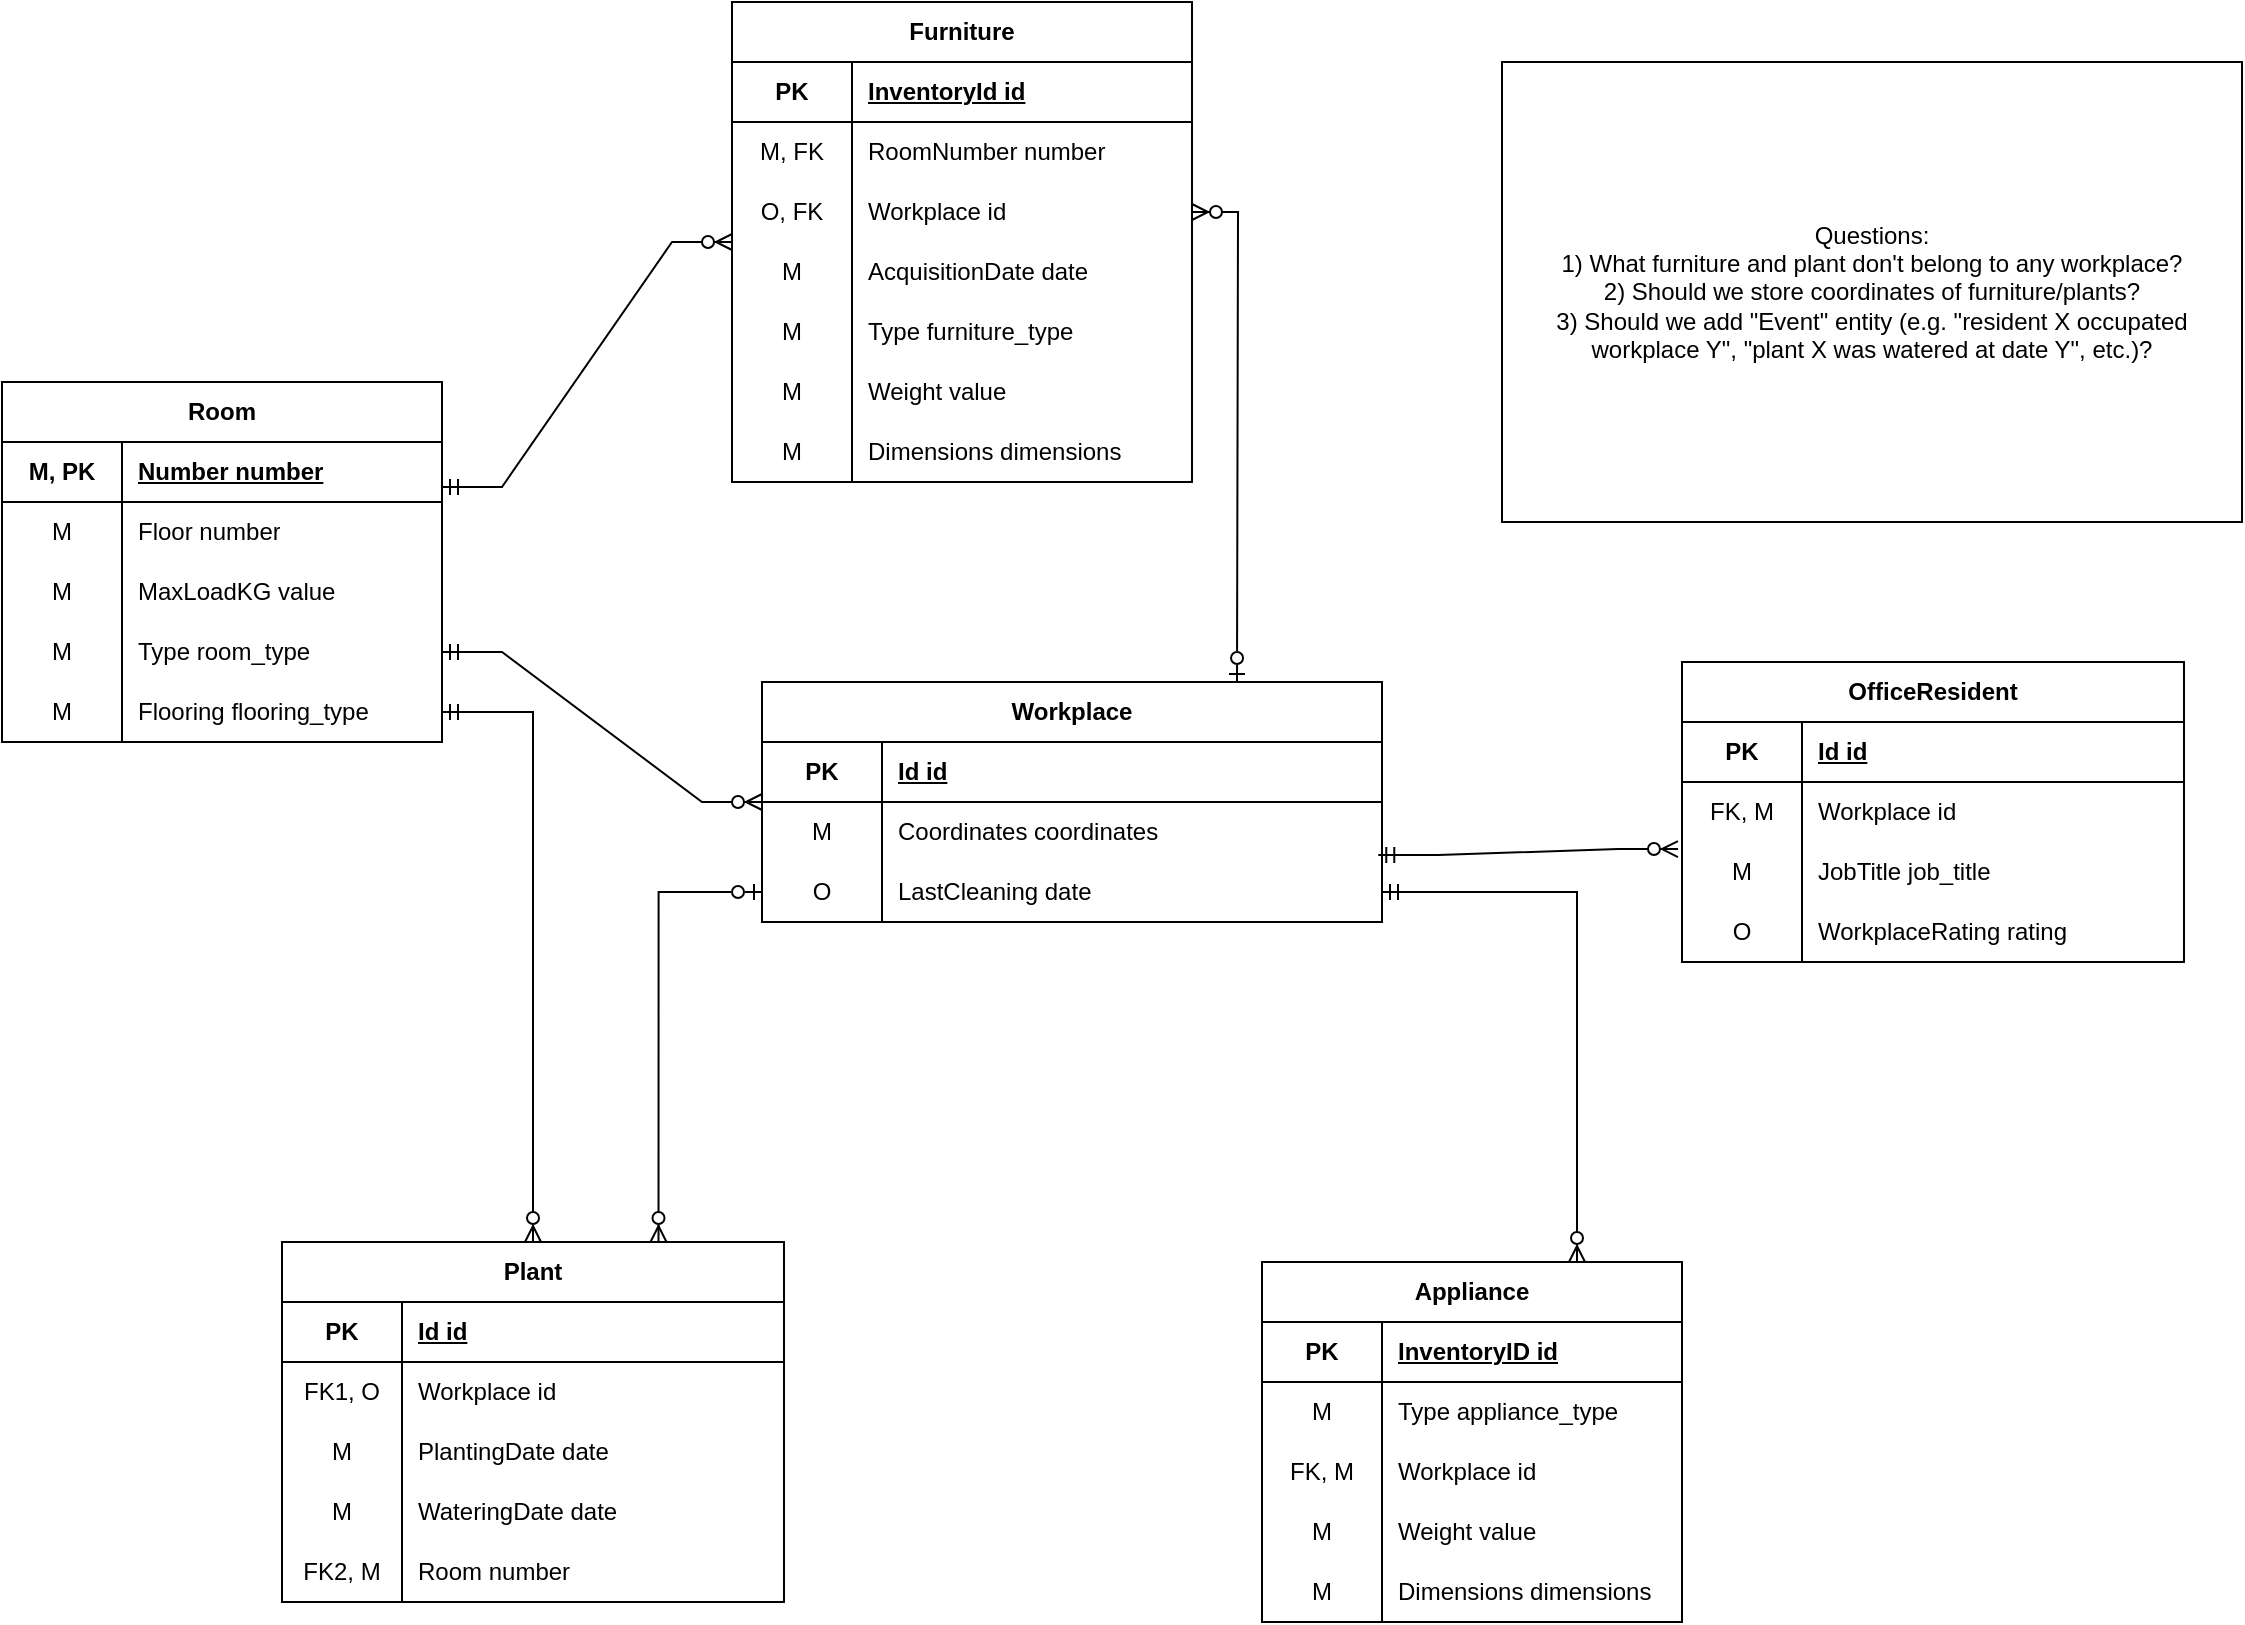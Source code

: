 <mxfile version="23.1.5" type="device">
  <diagram id="R2lEEEUBdFMjLlhIrx00" name="Page-1">
    <mxGraphModel dx="2612" dy="2994" grid="1" gridSize="10" guides="1" tooltips="1" connect="1" arrows="1" fold="1" page="1" pageScale="1" pageWidth="850" pageHeight="1100" math="0" shadow="0" extFonts="Permanent Marker^https://fonts.googleapis.com/css?family=Permanent+Marker">
      <root>
        <mxCell id="0" />
        <mxCell id="1" parent="0" />
        <mxCell id="yXMblBzLXjJCSkvL-Gaz-24" value="Workplace" style="shape=table;startSize=30;container=1;collapsible=1;childLayout=tableLayout;fixedRows=1;rowLines=0;fontStyle=1;align=center;resizeLast=1;html=1;whiteSpace=wrap;" vertex="1" parent="1">
          <mxGeometry x="590" y="-670" width="310" height="120" as="geometry" />
        </mxCell>
        <mxCell id="yXMblBzLXjJCSkvL-Gaz-28" value="" style="shape=tableRow;horizontal=0;startSize=0;swimlaneHead=0;swimlaneBody=0;fillColor=none;collapsible=0;dropTarget=0;points=[[0,0.5],[1,0.5]];portConstraint=eastwest;top=0;left=0;right=0;bottom=1;html=1;" vertex="1" parent="yXMblBzLXjJCSkvL-Gaz-24">
          <mxGeometry y="30" width="310" height="30" as="geometry" />
        </mxCell>
        <mxCell id="yXMblBzLXjJCSkvL-Gaz-29" value="PK" style="shape=partialRectangle;connectable=0;fillColor=none;top=0;left=0;bottom=0;right=0;fontStyle=1;overflow=hidden;html=1;whiteSpace=wrap;" vertex="1" parent="yXMblBzLXjJCSkvL-Gaz-28">
          <mxGeometry width="60" height="30" as="geometry">
            <mxRectangle width="60" height="30" as="alternateBounds" />
          </mxGeometry>
        </mxCell>
        <mxCell id="yXMblBzLXjJCSkvL-Gaz-30" value="Id id" style="shape=partialRectangle;connectable=0;fillColor=none;top=0;left=0;bottom=0;right=0;align=left;spacingLeft=6;fontStyle=5;overflow=hidden;html=1;whiteSpace=wrap;" vertex="1" parent="yXMblBzLXjJCSkvL-Gaz-28">
          <mxGeometry x="60" width="250" height="30" as="geometry">
            <mxRectangle width="250" height="30" as="alternateBounds" />
          </mxGeometry>
        </mxCell>
        <mxCell id="yXMblBzLXjJCSkvL-Gaz-31" value="" style="shape=tableRow;horizontal=0;startSize=0;swimlaneHead=0;swimlaneBody=0;fillColor=none;collapsible=0;dropTarget=0;points=[[0,0.5],[1,0.5]];portConstraint=eastwest;top=0;left=0;right=0;bottom=0;html=1;" vertex="1" parent="yXMblBzLXjJCSkvL-Gaz-24">
          <mxGeometry y="60" width="310" height="30" as="geometry" />
        </mxCell>
        <mxCell id="yXMblBzLXjJCSkvL-Gaz-32" value="M" style="shape=partialRectangle;connectable=0;fillColor=none;top=0;left=0;bottom=0;right=0;editable=1;overflow=hidden;html=1;whiteSpace=wrap;" vertex="1" parent="yXMblBzLXjJCSkvL-Gaz-31">
          <mxGeometry width="60" height="30" as="geometry">
            <mxRectangle width="60" height="30" as="alternateBounds" />
          </mxGeometry>
        </mxCell>
        <mxCell id="yXMblBzLXjJCSkvL-Gaz-33" value="Coordinates coordinates" style="shape=partialRectangle;connectable=0;fillColor=none;top=0;left=0;bottom=0;right=0;align=left;spacingLeft=6;overflow=hidden;html=1;whiteSpace=wrap;" vertex="1" parent="yXMblBzLXjJCSkvL-Gaz-31">
          <mxGeometry x="60" width="250" height="30" as="geometry">
            <mxRectangle width="250" height="30" as="alternateBounds" />
          </mxGeometry>
        </mxCell>
        <mxCell id="yXMblBzLXjJCSkvL-Gaz-126" value="" style="shape=tableRow;horizontal=0;startSize=0;swimlaneHead=0;swimlaneBody=0;fillColor=none;collapsible=0;dropTarget=0;points=[[0,0.5],[1,0.5]];portConstraint=eastwest;top=0;left=0;right=0;bottom=0;" vertex="1" parent="yXMblBzLXjJCSkvL-Gaz-24">
          <mxGeometry y="90" width="310" height="30" as="geometry" />
        </mxCell>
        <mxCell id="yXMblBzLXjJCSkvL-Gaz-127" value="O" style="shape=partialRectangle;connectable=0;fillColor=none;top=0;left=0;bottom=0;right=0;fontStyle=0;overflow=hidden;whiteSpace=wrap;html=1;" vertex="1" parent="yXMblBzLXjJCSkvL-Gaz-126">
          <mxGeometry width="60" height="30" as="geometry">
            <mxRectangle width="60" height="30" as="alternateBounds" />
          </mxGeometry>
        </mxCell>
        <mxCell id="yXMblBzLXjJCSkvL-Gaz-128" value="LastCleaning date" style="shape=partialRectangle;connectable=0;fillColor=none;top=0;left=0;bottom=0;right=0;align=left;spacingLeft=6;fontStyle=0;overflow=hidden;whiteSpace=wrap;html=1;" vertex="1" parent="yXMblBzLXjJCSkvL-Gaz-126">
          <mxGeometry x="60" width="250" height="30" as="geometry">
            <mxRectangle width="250" height="30" as="alternateBounds" />
          </mxGeometry>
        </mxCell>
        <mxCell id="yXMblBzLXjJCSkvL-Gaz-37" value="Room" style="shape=table;startSize=30;container=1;collapsible=1;childLayout=tableLayout;fixedRows=1;rowLines=0;fontStyle=1;align=center;resizeLast=1;html=1;whiteSpace=wrap;" vertex="1" parent="1">
          <mxGeometry x="210" y="-820" width="220" height="180" as="geometry" />
        </mxCell>
        <mxCell id="yXMblBzLXjJCSkvL-Gaz-41" value="" style="shape=tableRow;horizontal=0;startSize=0;swimlaneHead=0;swimlaneBody=0;fillColor=none;collapsible=0;dropTarget=0;points=[[0,0.5],[1,0.5]];portConstraint=eastwest;top=0;left=0;right=0;bottom=1;html=1;" vertex="1" parent="yXMblBzLXjJCSkvL-Gaz-37">
          <mxGeometry y="30" width="220" height="30" as="geometry" />
        </mxCell>
        <mxCell id="yXMblBzLXjJCSkvL-Gaz-42" value="M, PK" style="shape=partialRectangle;connectable=0;fillColor=none;top=0;left=0;bottom=0;right=0;fontStyle=1;overflow=hidden;html=1;whiteSpace=wrap;" vertex="1" parent="yXMblBzLXjJCSkvL-Gaz-41">
          <mxGeometry width="60" height="30" as="geometry">
            <mxRectangle width="60" height="30" as="alternateBounds" />
          </mxGeometry>
        </mxCell>
        <mxCell id="yXMblBzLXjJCSkvL-Gaz-43" value="Number number" style="shape=partialRectangle;connectable=0;fillColor=none;top=0;left=0;bottom=0;right=0;align=left;spacingLeft=6;fontStyle=5;overflow=hidden;html=1;whiteSpace=wrap;" vertex="1" parent="yXMblBzLXjJCSkvL-Gaz-41">
          <mxGeometry x="60" width="160" height="30" as="geometry">
            <mxRectangle width="160" height="30" as="alternateBounds" />
          </mxGeometry>
        </mxCell>
        <mxCell id="yXMblBzLXjJCSkvL-Gaz-73" value="" style="shape=tableRow;horizontal=0;startSize=0;swimlaneHead=0;swimlaneBody=0;fillColor=none;collapsible=0;dropTarget=0;points=[[0,0.5],[1,0.5]];portConstraint=eastwest;top=0;left=0;right=0;bottom=0;" vertex="1" parent="yXMblBzLXjJCSkvL-Gaz-37">
          <mxGeometry y="60" width="220" height="30" as="geometry" />
        </mxCell>
        <mxCell id="yXMblBzLXjJCSkvL-Gaz-74" value="M" style="shape=partialRectangle;connectable=0;fillColor=none;top=0;left=0;bottom=0;right=0;fontStyle=0;overflow=hidden;whiteSpace=wrap;html=1;" vertex="1" parent="yXMblBzLXjJCSkvL-Gaz-73">
          <mxGeometry width="60" height="30" as="geometry">
            <mxRectangle width="60" height="30" as="alternateBounds" />
          </mxGeometry>
        </mxCell>
        <mxCell id="yXMblBzLXjJCSkvL-Gaz-75" value="Floor number" style="shape=partialRectangle;connectable=0;fillColor=none;top=0;left=0;bottom=0;right=0;align=left;spacingLeft=6;fontStyle=0;overflow=hidden;whiteSpace=wrap;html=1;" vertex="1" parent="yXMblBzLXjJCSkvL-Gaz-73">
          <mxGeometry x="60" width="160" height="30" as="geometry">
            <mxRectangle width="160" height="30" as="alternateBounds" />
          </mxGeometry>
        </mxCell>
        <mxCell id="yXMblBzLXjJCSkvL-Gaz-44" value="" style="shape=tableRow;horizontal=0;startSize=0;swimlaneHead=0;swimlaneBody=0;fillColor=none;collapsible=0;dropTarget=0;points=[[0,0.5],[1,0.5]];portConstraint=eastwest;top=0;left=0;right=0;bottom=0;html=1;" vertex="1" parent="yXMblBzLXjJCSkvL-Gaz-37">
          <mxGeometry y="90" width="220" height="30" as="geometry" />
        </mxCell>
        <mxCell id="yXMblBzLXjJCSkvL-Gaz-45" value="M" style="shape=partialRectangle;connectable=0;fillColor=none;top=0;left=0;bottom=0;right=0;editable=1;overflow=hidden;html=1;whiteSpace=wrap;" vertex="1" parent="yXMblBzLXjJCSkvL-Gaz-44">
          <mxGeometry width="60" height="30" as="geometry">
            <mxRectangle width="60" height="30" as="alternateBounds" />
          </mxGeometry>
        </mxCell>
        <mxCell id="yXMblBzLXjJCSkvL-Gaz-46" value="MaxLoadKG value" style="shape=partialRectangle;connectable=0;fillColor=none;top=0;left=0;bottom=0;right=0;align=left;spacingLeft=6;overflow=hidden;html=1;whiteSpace=wrap;" vertex="1" parent="yXMblBzLXjJCSkvL-Gaz-44">
          <mxGeometry x="60" width="160" height="30" as="geometry">
            <mxRectangle width="160" height="30" as="alternateBounds" />
          </mxGeometry>
        </mxCell>
        <mxCell id="yXMblBzLXjJCSkvL-Gaz-54" value="" style="shape=tableRow;horizontal=0;startSize=0;swimlaneHead=0;swimlaneBody=0;fillColor=none;collapsible=0;dropTarget=0;points=[[0,0.5],[1,0.5]];portConstraint=eastwest;top=0;left=0;right=0;bottom=0;" vertex="1" parent="yXMblBzLXjJCSkvL-Gaz-37">
          <mxGeometry y="120" width="220" height="30" as="geometry" />
        </mxCell>
        <mxCell id="yXMblBzLXjJCSkvL-Gaz-55" value="M" style="shape=partialRectangle;connectable=0;fillColor=none;top=0;left=0;bottom=0;right=0;fontStyle=0;overflow=hidden;whiteSpace=wrap;html=1;" vertex="1" parent="yXMblBzLXjJCSkvL-Gaz-54">
          <mxGeometry width="60" height="30" as="geometry">
            <mxRectangle width="60" height="30" as="alternateBounds" />
          </mxGeometry>
        </mxCell>
        <mxCell id="yXMblBzLXjJCSkvL-Gaz-56" value="Type room_type" style="shape=partialRectangle;connectable=0;fillColor=none;top=0;left=0;bottom=0;right=0;align=left;spacingLeft=6;fontStyle=0;overflow=hidden;whiteSpace=wrap;html=1;" vertex="1" parent="yXMblBzLXjJCSkvL-Gaz-54">
          <mxGeometry x="60" width="160" height="30" as="geometry">
            <mxRectangle width="160" height="30" as="alternateBounds" />
          </mxGeometry>
        </mxCell>
        <mxCell id="yXMblBzLXjJCSkvL-Gaz-47" value="" style="shape=tableRow;horizontal=0;startSize=0;swimlaneHead=0;swimlaneBody=0;fillColor=none;collapsible=0;dropTarget=0;points=[[0,0.5],[1,0.5]];portConstraint=eastwest;top=0;left=0;right=0;bottom=0;html=1;" vertex="1" parent="yXMblBzLXjJCSkvL-Gaz-37">
          <mxGeometry y="150" width="220" height="30" as="geometry" />
        </mxCell>
        <mxCell id="yXMblBzLXjJCSkvL-Gaz-48" value="M" style="shape=partialRectangle;connectable=0;fillColor=none;top=0;left=0;bottom=0;right=0;editable=1;overflow=hidden;html=1;whiteSpace=wrap;" vertex="1" parent="yXMblBzLXjJCSkvL-Gaz-47">
          <mxGeometry width="60" height="30" as="geometry">
            <mxRectangle width="60" height="30" as="alternateBounds" />
          </mxGeometry>
        </mxCell>
        <mxCell id="yXMblBzLXjJCSkvL-Gaz-49" value="Flooring flooring_type" style="shape=partialRectangle;connectable=0;fillColor=none;top=0;left=0;bottom=0;right=0;align=left;spacingLeft=6;overflow=hidden;html=1;whiteSpace=wrap;" vertex="1" parent="yXMblBzLXjJCSkvL-Gaz-47">
          <mxGeometry x="60" width="160" height="30" as="geometry">
            <mxRectangle width="160" height="30" as="alternateBounds" />
          </mxGeometry>
        </mxCell>
        <mxCell id="yXMblBzLXjJCSkvL-Gaz-57" value="Furniture" style="shape=table;startSize=30;container=1;collapsible=1;childLayout=tableLayout;fixedRows=1;rowLines=0;fontStyle=1;align=center;resizeLast=1;html=1;whiteSpace=wrap;" vertex="1" parent="1">
          <mxGeometry x="575" y="-1010" width="230" height="240" as="geometry" />
        </mxCell>
        <mxCell id="yXMblBzLXjJCSkvL-Gaz-61" value="" style="shape=tableRow;horizontal=0;startSize=0;swimlaneHead=0;swimlaneBody=0;fillColor=none;collapsible=0;dropTarget=0;points=[[0,0.5],[1,0.5]];portConstraint=eastwest;top=0;left=0;right=0;bottom=1;html=1;" vertex="1" parent="yXMblBzLXjJCSkvL-Gaz-57">
          <mxGeometry y="30" width="230" height="30" as="geometry" />
        </mxCell>
        <mxCell id="yXMblBzLXjJCSkvL-Gaz-62" value="PK" style="shape=partialRectangle;connectable=0;fillColor=none;top=0;left=0;bottom=0;right=0;fontStyle=1;overflow=hidden;html=1;whiteSpace=wrap;" vertex="1" parent="yXMblBzLXjJCSkvL-Gaz-61">
          <mxGeometry width="60" height="30" as="geometry">
            <mxRectangle width="60" height="30" as="alternateBounds" />
          </mxGeometry>
        </mxCell>
        <mxCell id="yXMblBzLXjJCSkvL-Gaz-63" value="InventoryId id" style="shape=partialRectangle;connectable=0;fillColor=none;top=0;left=0;bottom=0;right=0;align=left;spacingLeft=6;fontStyle=5;overflow=hidden;html=1;whiteSpace=wrap;" vertex="1" parent="yXMblBzLXjJCSkvL-Gaz-61">
          <mxGeometry x="60" width="170" height="30" as="geometry">
            <mxRectangle width="170" height="30" as="alternateBounds" />
          </mxGeometry>
        </mxCell>
        <mxCell id="yXMblBzLXjJCSkvL-Gaz-64" value="" style="shape=tableRow;horizontal=0;startSize=0;swimlaneHead=0;swimlaneBody=0;fillColor=none;collapsible=0;dropTarget=0;points=[[0,0.5],[1,0.5]];portConstraint=eastwest;top=0;left=0;right=0;bottom=0;html=1;" vertex="1" parent="yXMblBzLXjJCSkvL-Gaz-57">
          <mxGeometry y="60" width="230" height="30" as="geometry" />
        </mxCell>
        <mxCell id="yXMblBzLXjJCSkvL-Gaz-65" value="M, FK" style="shape=partialRectangle;connectable=0;fillColor=none;top=0;left=0;bottom=0;right=0;editable=1;overflow=hidden;html=1;whiteSpace=wrap;" vertex="1" parent="yXMblBzLXjJCSkvL-Gaz-64">
          <mxGeometry width="60" height="30" as="geometry">
            <mxRectangle width="60" height="30" as="alternateBounds" />
          </mxGeometry>
        </mxCell>
        <mxCell id="yXMblBzLXjJCSkvL-Gaz-66" value="RoomNumber number" style="shape=partialRectangle;connectable=0;fillColor=none;top=0;left=0;bottom=0;right=0;align=left;spacingLeft=6;overflow=hidden;html=1;whiteSpace=wrap;" vertex="1" parent="yXMblBzLXjJCSkvL-Gaz-64">
          <mxGeometry x="60" width="170" height="30" as="geometry">
            <mxRectangle width="170" height="30" as="alternateBounds" />
          </mxGeometry>
        </mxCell>
        <mxCell id="yXMblBzLXjJCSkvL-Gaz-67" value="" style="shape=tableRow;horizontal=0;startSize=0;swimlaneHead=0;swimlaneBody=0;fillColor=none;collapsible=0;dropTarget=0;points=[[0,0.5],[1,0.5]];portConstraint=eastwest;top=0;left=0;right=0;bottom=0;html=1;" vertex="1" parent="yXMblBzLXjJCSkvL-Gaz-57">
          <mxGeometry y="90" width="230" height="30" as="geometry" />
        </mxCell>
        <mxCell id="yXMblBzLXjJCSkvL-Gaz-68" value="O, FK" style="shape=partialRectangle;connectable=0;fillColor=none;top=0;left=0;bottom=0;right=0;editable=1;overflow=hidden;html=1;whiteSpace=wrap;" vertex="1" parent="yXMblBzLXjJCSkvL-Gaz-67">
          <mxGeometry width="60" height="30" as="geometry">
            <mxRectangle width="60" height="30" as="alternateBounds" />
          </mxGeometry>
        </mxCell>
        <mxCell id="yXMblBzLXjJCSkvL-Gaz-69" value="Workplace id" style="shape=partialRectangle;connectable=0;fillColor=none;top=0;left=0;bottom=0;right=0;align=left;spacingLeft=6;overflow=hidden;html=1;whiteSpace=wrap;" vertex="1" parent="yXMblBzLXjJCSkvL-Gaz-67">
          <mxGeometry x="60" width="170" height="30" as="geometry">
            <mxRectangle width="170" height="30" as="alternateBounds" />
          </mxGeometry>
        </mxCell>
        <mxCell id="yXMblBzLXjJCSkvL-Gaz-79" value="" style="shape=tableRow;horizontal=0;startSize=0;swimlaneHead=0;swimlaneBody=0;fillColor=none;collapsible=0;dropTarget=0;points=[[0,0.5],[1,0.5]];portConstraint=eastwest;top=0;left=0;right=0;bottom=0;" vertex="1" parent="yXMblBzLXjJCSkvL-Gaz-57">
          <mxGeometry y="120" width="230" height="30" as="geometry" />
        </mxCell>
        <mxCell id="yXMblBzLXjJCSkvL-Gaz-80" value="M" style="shape=partialRectangle;connectable=0;fillColor=none;top=0;left=0;bottom=0;right=0;fontStyle=0;overflow=hidden;whiteSpace=wrap;html=1;" vertex="1" parent="yXMblBzLXjJCSkvL-Gaz-79">
          <mxGeometry width="60" height="30" as="geometry">
            <mxRectangle width="60" height="30" as="alternateBounds" />
          </mxGeometry>
        </mxCell>
        <mxCell id="yXMblBzLXjJCSkvL-Gaz-81" value="AcquisitionDate date" style="shape=partialRectangle;connectable=0;fillColor=none;top=0;left=0;bottom=0;right=0;align=left;spacingLeft=6;fontStyle=0;overflow=hidden;whiteSpace=wrap;html=1;" vertex="1" parent="yXMblBzLXjJCSkvL-Gaz-79">
          <mxGeometry x="60" width="170" height="30" as="geometry">
            <mxRectangle width="170" height="30" as="alternateBounds" />
          </mxGeometry>
        </mxCell>
        <mxCell id="yXMblBzLXjJCSkvL-Gaz-82" value="" style="shape=tableRow;horizontal=0;startSize=0;swimlaneHead=0;swimlaneBody=0;fillColor=none;collapsible=0;dropTarget=0;points=[[0,0.5],[1,0.5]];portConstraint=eastwest;top=0;left=0;right=0;bottom=0;" vertex="1" parent="yXMblBzLXjJCSkvL-Gaz-57">
          <mxGeometry y="150" width="230" height="30" as="geometry" />
        </mxCell>
        <mxCell id="yXMblBzLXjJCSkvL-Gaz-83" value="M" style="shape=partialRectangle;connectable=0;fillColor=none;top=0;left=0;bottom=0;right=0;fontStyle=0;overflow=hidden;whiteSpace=wrap;html=1;" vertex="1" parent="yXMblBzLXjJCSkvL-Gaz-82">
          <mxGeometry width="60" height="30" as="geometry">
            <mxRectangle width="60" height="30" as="alternateBounds" />
          </mxGeometry>
        </mxCell>
        <mxCell id="yXMblBzLXjJCSkvL-Gaz-84" value="Type furniture_type" style="shape=partialRectangle;connectable=0;fillColor=none;top=0;left=0;bottom=0;right=0;align=left;spacingLeft=6;fontStyle=0;overflow=hidden;whiteSpace=wrap;html=1;" vertex="1" parent="yXMblBzLXjJCSkvL-Gaz-82">
          <mxGeometry x="60" width="170" height="30" as="geometry">
            <mxRectangle width="170" height="30" as="alternateBounds" />
          </mxGeometry>
        </mxCell>
        <mxCell id="yXMblBzLXjJCSkvL-Gaz-111" value="" style="shape=tableRow;horizontal=0;startSize=0;swimlaneHead=0;swimlaneBody=0;fillColor=none;collapsible=0;dropTarget=0;points=[[0,0.5],[1,0.5]];portConstraint=eastwest;top=0;left=0;right=0;bottom=0;" vertex="1" parent="yXMblBzLXjJCSkvL-Gaz-57">
          <mxGeometry y="180" width="230" height="30" as="geometry" />
        </mxCell>
        <mxCell id="yXMblBzLXjJCSkvL-Gaz-112" value="M" style="shape=partialRectangle;connectable=0;fillColor=none;top=0;left=0;bottom=0;right=0;fontStyle=0;overflow=hidden;whiteSpace=wrap;html=1;" vertex="1" parent="yXMblBzLXjJCSkvL-Gaz-111">
          <mxGeometry width="60" height="30" as="geometry">
            <mxRectangle width="60" height="30" as="alternateBounds" />
          </mxGeometry>
        </mxCell>
        <mxCell id="yXMblBzLXjJCSkvL-Gaz-113" value="Weight value" style="shape=partialRectangle;connectable=0;fillColor=none;top=0;left=0;bottom=0;right=0;align=left;spacingLeft=6;fontStyle=0;overflow=hidden;whiteSpace=wrap;html=1;" vertex="1" parent="yXMblBzLXjJCSkvL-Gaz-111">
          <mxGeometry x="60" width="170" height="30" as="geometry">
            <mxRectangle width="170" height="30" as="alternateBounds" />
          </mxGeometry>
        </mxCell>
        <mxCell id="yXMblBzLXjJCSkvL-Gaz-117" value="" style="shape=tableRow;horizontal=0;startSize=0;swimlaneHead=0;swimlaneBody=0;fillColor=none;collapsible=0;dropTarget=0;points=[[0,0.5],[1,0.5]];portConstraint=eastwest;top=0;left=0;right=0;bottom=0;" vertex="1" parent="yXMblBzLXjJCSkvL-Gaz-57">
          <mxGeometry y="210" width="230" height="30" as="geometry" />
        </mxCell>
        <mxCell id="yXMblBzLXjJCSkvL-Gaz-118" value="M" style="shape=partialRectangle;connectable=0;fillColor=none;top=0;left=0;bottom=0;right=0;fontStyle=0;overflow=hidden;whiteSpace=wrap;html=1;" vertex="1" parent="yXMblBzLXjJCSkvL-Gaz-117">
          <mxGeometry width="60" height="30" as="geometry">
            <mxRectangle width="60" height="30" as="alternateBounds" />
          </mxGeometry>
        </mxCell>
        <mxCell id="yXMblBzLXjJCSkvL-Gaz-119" value="Dimensions dimensions" style="shape=partialRectangle;connectable=0;fillColor=none;top=0;left=0;bottom=0;right=0;align=left;spacingLeft=6;fontStyle=0;overflow=hidden;whiteSpace=wrap;html=1;" vertex="1" parent="yXMblBzLXjJCSkvL-Gaz-117">
          <mxGeometry x="60" width="170" height="30" as="geometry">
            <mxRectangle width="170" height="30" as="alternateBounds" />
          </mxGeometry>
        </mxCell>
        <mxCell id="yXMblBzLXjJCSkvL-Gaz-85" value="Appliance" style="shape=table;startSize=30;container=1;collapsible=1;childLayout=tableLayout;fixedRows=1;rowLines=0;fontStyle=1;align=center;resizeLast=1;html=1;whiteSpace=wrap;" vertex="1" parent="1">
          <mxGeometry x="840" y="-380" width="210" height="180" as="geometry" />
        </mxCell>
        <mxCell id="yXMblBzLXjJCSkvL-Gaz-89" value="" style="shape=tableRow;horizontal=0;startSize=0;swimlaneHead=0;swimlaneBody=0;fillColor=none;collapsible=0;dropTarget=0;points=[[0,0.5],[1,0.5]];portConstraint=eastwest;top=0;left=0;right=0;bottom=1;html=1;" vertex="1" parent="yXMblBzLXjJCSkvL-Gaz-85">
          <mxGeometry y="30" width="210" height="30" as="geometry" />
        </mxCell>
        <mxCell id="yXMblBzLXjJCSkvL-Gaz-90" value="PK" style="shape=partialRectangle;connectable=0;fillColor=none;top=0;left=0;bottom=0;right=0;fontStyle=1;overflow=hidden;html=1;whiteSpace=wrap;" vertex="1" parent="yXMblBzLXjJCSkvL-Gaz-89">
          <mxGeometry width="60" height="30" as="geometry">
            <mxRectangle width="60" height="30" as="alternateBounds" />
          </mxGeometry>
        </mxCell>
        <mxCell id="yXMblBzLXjJCSkvL-Gaz-91" value="InventoryID id" style="shape=partialRectangle;connectable=0;fillColor=none;top=0;left=0;bottom=0;right=0;align=left;spacingLeft=6;fontStyle=5;overflow=hidden;html=1;whiteSpace=wrap;" vertex="1" parent="yXMblBzLXjJCSkvL-Gaz-89">
          <mxGeometry x="60" width="150" height="30" as="geometry">
            <mxRectangle width="150" height="30" as="alternateBounds" />
          </mxGeometry>
        </mxCell>
        <mxCell id="yXMblBzLXjJCSkvL-Gaz-92" value="" style="shape=tableRow;horizontal=0;startSize=0;swimlaneHead=0;swimlaneBody=0;fillColor=none;collapsible=0;dropTarget=0;points=[[0,0.5],[1,0.5]];portConstraint=eastwest;top=0;left=0;right=0;bottom=0;html=1;" vertex="1" parent="yXMblBzLXjJCSkvL-Gaz-85">
          <mxGeometry y="60" width="210" height="30" as="geometry" />
        </mxCell>
        <mxCell id="yXMblBzLXjJCSkvL-Gaz-93" value="M" style="shape=partialRectangle;connectable=0;fillColor=none;top=0;left=0;bottom=0;right=0;editable=1;overflow=hidden;html=1;whiteSpace=wrap;" vertex="1" parent="yXMblBzLXjJCSkvL-Gaz-92">
          <mxGeometry width="60" height="30" as="geometry">
            <mxRectangle width="60" height="30" as="alternateBounds" />
          </mxGeometry>
        </mxCell>
        <mxCell id="yXMblBzLXjJCSkvL-Gaz-94" value="Type appliance_type" style="shape=partialRectangle;connectable=0;fillColor=none;top=0;left=0;bottom=0;right=0;align=left;spacingLeft=6;overflow=hidden;html=1;whiteSpace=wrap;" vertex="1" parent="yXMblBzLXjJCSkvL-Gaz-92">
          <mxGeometry x="60" width="150" height="30" as="geometry">
            <mxRectangle width="150" height="30" as="alternateBounds" />
          </mxGeometry>
        </mxCell>
        <mxCell id="yXMblBzLXjJCSkvL-Gaz-95" value="" style="shape=tableRow;horizontal=0;startSize=0;swimlaneHead=0;swimlaneBody=0;fillColor=none;collapsible=0;dropTarget=0;points=[[0,0.5],[1,0.5]];portConstraint=eastwest;top=0;left=0;right=0;bottom=0;html=1;" vertex="1" parent="yXMblBzLXjJCSkvL-Gaz-85">
          <mxGeometry y="90" width="210" height="30" as="geometry" />
        </mxCell>
        <mxCell id="yXMblBzLXjJCSkvL-Gaz-96" value="FK, M" style="shape=partialRectangle;connectable=0;fillColor=none;top=0;left=0;bottom=0;right=0;editable=1;overflow=hidden;html=1;whiteSpace=wrap;" vertex="1" parent="yXMblBzLXjJCSkvL-Gaz-95">
          <mxGeometry width="60" height="30" as="geometry">
            <mxRectangle width="60" height="30" as="alternateBounds" />
          </mxGeometry>
        </mxCell>
        <mxCell id="yXMblBzLXjJCSkvL-Gaz-97" value="Workplace id" style="shape=partialRectangle;connectable=0;fillColor=none;top=0;left=0;bottom=0;right=0;align=left;spacingLeft=6;overflow=hidden;html=1;whiteSpace=wrap;" vertex="1" parent="yXMblBzLXjJCSkvL-Gaz-95">
          <mxGeometry x="60" width="150" height="30" as="geometry">
            <mxRectangle width="150" height="30" as="alternateBounds" />
          </mxGeometry>
        </mxCell>
        <mxCell id="yXMblBzLXjJCSkvL-Gaz-114" value="" style="shape=tableRow;horizontal=0;startSize=0;swimlaneHead=0;swimlaneBody=0;fillColor=none;collapsible=0;dropTarget=0;points=[[0,0.5],[1,0.5]];portConstraint=eastwest;top=0;left=0;right=0;bottom=0;" vertex="1" parent="yXMblBzLXjJCSkvL-Gaz-85">
          <mxGeometry y="120" width="210" height="30" as="geometry" />
        </mxCell>
        <mxCell id="yXMblBzLXjJCSkvL-Gaz-115" value="M" style="shape=partialRectangle;connectable=0;fillColor=none;top=0;left=0;bottom=0;right=0;fontStyle=0;overflow=hidden;whiteSpace=wrap;html=1;" vertex="1" parent="yXMblBzLXjJCSkvL-Gaz-114">
          <mxGeometry width="60" height="30" as="geometry">
            <mxRectangle width="60" height="30" as="alternateBounds" />
          </mxGeometry>
        </mxCell>
        <mxCell id="yXMblBzLXjJCSkvL-Gaz-116" value="Weight value" style="shape=partialRectangle;connectable=0;fillColor=none;top=0;left=0;bottom=0;right=0;align=left;spacingLeft=6;fontStyle=0;overflow=hidden;whiteSpace=wrap;html=1;" vertex="1" parent="yXMblBzLXjJCSkvL-Gaz-114">
          <mxGeometry x="60" width="150" height="30" as="geometry">
            <mxRectangle width="150" height="30" as="alternateBounds" />
          </mxGeometry>
        </mxCell>
        <mxCell id="yXMblBzLXjJCSkvL-Gaz-120" value="" style="shape=tableRow;horizontal=0;startSize=0;swimlaneHead=0;swimlaneBody=0;fillColor=none;collapsible=0;dropTarget=0;points=[[0,0.5],[1,0.5]];portConstraint=eastwest;top=0;left=0;right=0;bottom=0;" vertex="1" parent="yXMblBzLXjJCSkvL-Gaz-85">
          <mxGeometry y="150" width="210" height="30" as="geometry" />
        </mxCell>
        <mxCell id="yXMblBzLXjJCSkvL-Gaz-121" value="M" style="shape=partialRectangle;connectable=0;fillColor=none;top=0;left=0;bottom=0;right=0;fontStyle=0;overflow=hidden;whiteSpace=wrap;html=1;" vertex="1" parent="yXMblBzLXjJCSkvL-Gaz-120">
          <mxGeometry width="60" height="30" as="geometry">
            <mxRectangle width="60" height="30" as="alternateBounds" />
          </mxGeometry>
        </mxCell>
        <mxCell id="yXMblBzLXjJCSkvL-Gaz-122" value="Dimensions dimensions" style="shape=partialRectangle;connectable=0;fillColor=none;top=0;left=0;bottom=0;right=0;align=left;spacingLeft=6;fontStyle=0;overflow=hidden;whiteSpace=wrap;html=1;" vertex="1" parent="yXMblBzLXjJCSkvL-Gaz-120">
          <mxGeometry x="60" width="150" height="30" as="geometry">
            <mxRectangle width="150" height="30" as="alternateBounds" />
          </mxGeometry>
        </mxCell>
        <mxCell id="yXMblBzLXjJCSkvL-Gaz-98" value="OfficeResident" style="shape=table;startSize=30;container=1;collapsible=1;childLayout=tableLayout;fixedRows=1;rowLines=0;fontStyle=1;align=center;resizeLast=1;html=1;whiteSpace=wrap;" vertex="1" parent="1">
          <mxGeometry x="1050" y="-680" width="251" height="150" as="geometry" />
        </mxCell>
        <mxCell id="yXMblBzLXjJCSkvL-Gaz-102" value="" style="shape=tableRow;horizontal=0;startSize=0;swimlaneHead=0;swimlaneBody=0;fillColor=none;collapsible=0;dropTarget=0;points=[[0,0.5],[1,0.5]];portConstraint=eastwest;top=0;left=0;right=0;bottom=1;html=1;" vertex="1" parent="yXMblBzLXjJCSkvL-Gaz-98">
          <mxGeometry y="30" width="251" height="30" as="geometry" />
        </mxCell>
        <mxCell id="yXMblBzLXjJCSkvL-Gaz-103" value="PK" style="shape=partialRectangle;connectable=0;fillColor=none;top=0;left=0;bottom=0;right=0;fontStyle=1;overflow=hidden;html=1;whiteSpace=wrap;" vertex="1" parent="yXMblBzLXjJCSkvL-Gaz-102">
          <mxGeometry width="60" height="30" as="geometry">
            <mxRectangle width="60" height="30" as="alternateBounds" />
          </mxGeometry>
        </mxCell>
        <mxCell id="yXMblBzLXjJCSkvL-Gaz-104" value="Id id" style="shape=partialRectangle;connectable=0;fillColor=none;top=0;left=0;bottom=0;right=0;align=left;spacingLeft=6;fontStyle=5;overflow=hidden;html=1;whiteSpace=wrap;" vertex="1" parent="yXMblBzLXjJCSkvL-Gaz-102">
          <mxGeometry x="60" width="191" height="30" as="geometry">
            <mxRectangle width="191" height="30" as="alternateBounds" />
          </mxGeometry>
        </mxCell>
        <mxCell id="yXMblBzLXjJCSkvL-Gaz-105" value="" style="shape=tableRow;horizontal=0;startSize=0;swimlaneHead=0;swimlaneBody=0;fillColor=none;collapsible=0;dropTarget=0;points=[[0,0.5],[1,0.5]];portConstraint=eastwest;top=0;left=0;right=0;bottom=0;html=1;" vertex="1" parent="yXMblBzLXjJCSkvL-Gaz-98">
          <mxGeometry y="60" width="251" height="30" as="geometry" />
        </mxCell>
        <mxCell id="yXMblBzLXjJCSkvL-Gaz-106" value="FK, M" style="shape=partialRectangle;connectable=0;fillColor=none;top=0;left=0;bottom=0;right=0;editable=1;overflow=hidden;html=1;whiteSpace=wrap;" vertex="1" parent="yXMblBzLXjJCSkvL-Gaz-105">
          <mxGeometry width="60" height="30" as="geometry">
            <mxRectangle width="60" height="30" as="alternateBounds" />
          </mxGeometry>
        </mxCell>
        <mxCell id="yXMblBzLXjJCSkvL-Gaz-107" value="Workplace id" style="shape=partialRectangle;connectable=0;fillColor=none;top=0;left=0;bottom=0;right=0;align=left;spacingLeft=6;overflow=hidden;html=1;whiteSpace=wrap;" vertex="1" parent="yXMblBzLXjJCSkvL-Gaz-105">
          <mxGeometry x="60" width="191" height="30" as="geometry">
            <mxRectangle width="191" height="30" as="alternateBounds" />
          </mxGeometry>
        </mxCell>
        <mxCell id="yXMblBzLXjJCSkvL-Gaz-108" value="" style="shape=tableRow;horizontal=0;startSize=0;swimlaneHead=0;swimlaneBody=0;fillColor=none;collapsible=0;dropTarget=0;points=[[0,0.5],[1,0.5]];portConstraint=eastwest;top=0;left=0;right=0;bottom=0;html=1;" vertex="1" parent="yXMblBzLXjJCSkvL-Gaz-98">
          <mxGeometry y="90" width="251" height="30" as="geometry" />
        </mxCell>
        <mxCell id="yXMblBzLXjJCSkvL-Gaz-109" value="M" style="shape=partialRectangle;connectable=0;fillColor=none;top=0;left=0;bottom=0;right=0;editable=1;overflow=hidden;html=1;whiteSpace=wrap;" vertex="1" parent="yXMblBzLXjJCSkvL-Gaz-108">
          <mxGeometry width="60" height="30" as="geometry">
            <mxRectangle width="60" height="30" as="alternateBounds" />
          </mxGeometry>
        </mxCell>
        <mxCell id="yXMblBzLXjJCSkvL-Gaz-110" value="JobTitle job_title" style="shape=partialRectangle;connectable=0;fillColor=none;top=0;left=0;bottom=0;right=0;align=left;spacingLeft=6;overflow=hidden;html=1;whiteSpace=wrap;" vertex="1" parent="yXMblBzLXjJCSkvL-Gaz-108">
          <mxGeometry x="60" width="191" height="30" as="geometry">
            <mxRectangle width="191" height="30" as="alternateBounds" />
          </mxGeometry>
        </mxCell>
        <mxCell id="yXMblBzLXjJCSkvL-Gaz-135" value="" style="shape=tableRow;horizontal=0;startSize=0;swimlaneHead=0;swimlaneBody=0;fillColor=none;collapsible=0;dropTarget=0;points=[[0,0.5],[1,0.5]];portConstraint=eastwest;top=0;left=0;right=0;bottom=0;" vertex="1" parent="yXMblBzLXjJCSkvL-Gaz-98">
          <mxGeometry y="120" width="251" height="30" as="geometry" />
        </mxCell>
        <mxCell id="yXMblBzLXjJCSkvL-Gaz-136" value="O" style="shape=partialRectangle;connectable=0;fillColor=none;top=0;left=0;bottom=0;right=0;fontStyle=0;overflow=hidden;whiteSpace=wrap;html=1;" vertex="1" parent="yXMblBzLXjJCSkvL-Gaz-135">
          <mxGeometry width="60" height="30" as="geometry">
            <mxRectangle width="60" height="30" as="alternateBounds" />
          </mxGeometry>
        </mxCell>
        <mxCell id="yXMblBzLXjJCSkvL-Gaz-137" value="WorkplaceRating rating" style="shape=partialRectangle;connectable=0;fillColor=none;top=0;left=0;bottom=0;right=0;align=left;spacingLeft=6;fontStyle=0;overflow=hidden;whiteSpace=wrap;html=1;" vertex="1" parent="yXMblBzLXjJCSkvL-Gaz-135">
          <mxGeometry x="60" width="191" height="30" as="geometry">
            <mxRectangle width="191" height="30" as="alternateBounds" />
          </mxGeometry>
        </mxCell>
        <mxCell id="yXMblBzLXjJCSkvL-Gaz-139" value="Plant" style="shape=table;startSize=30;container=1;collapsible=1;childLayout=tableLayout;fixedRows=1;rowLines=0;fontStyle=1;align=center;resizeLast=1;html=1;whiteSpace=wrap;" vertex="1" parent="1">
          <mxGeometry x="350" y="-390" width="251" height="180" as="geometry" />
        </mxCell>
        <mxCell id="yXMblBzLXjJCSkvL-Gaz-140" value="" style="shape=tableRow;horizontal=0;startSize=0;swimlaneHead=0;swimlaneBody=0;fillColor=none;collapsible=0;dropTarget=0;points=[[0,0.5],[1,0.5]];portConstraint=eastwest;top=0;left=0;right=0;bottom=1;html=1;" vertex="1" parent="yXMblBzLXjJCSkvL-Gaz-139">
          <mxGeometry y="30" width="251" height="30" as="geometry" />
        </mxCell>
        <mxCell id="yXMblBzLXjJCSkvL-Gaz-141" value="PK" style="shape=partialRectangle;connectable=0;fillColor=none;top=0;left=0;bottom=0;right=0;fontStyle=1;overflow=hidden;html=1;whiteSpace=wrap;" vertex="1" parent="yXMblBzLXjJCSkvL-Gaz-140">
          <mxGeometry width="60" height="30" as="geometry">
            <mxRectangle width="60" height="30" as="alternateBounds" />
          </mxGeometry>
        </mxCell>
        <mxCell id="yXMblBzLXjJCSkvL-Gaz-142" value="Id id" style="shape=partialRectangle;connectable=0;fillColor=none;top=0;left=0;bottom=0;right=0;align=left;spacingLeft=6;fontStyle=5;overflow=hidden;html=1;whiteSpace=wrap;" vertex="1" parent="yXMblBzLXjJCSkvL-Gaz-140">
          <mxGeometry x="60" width="191" height="30" as="geometry">
            <mxRectangle width="191" height="30" as="alternateBounds" />
          </mxGeometry>
        </mxCell>
        <mxCell id="yXMblBzLXjJCSkvL-Gaz-143" value="" style="shape=tableRow;horizontal=0;startSize=0;swimlaneHead=0;swimlaneBody=0;fillColor=none;collapsible=0;dropTarget=0;points=[[0,0.5],[1,0.5]];portConstraint=eastwest;top=0;left=0;right=0;bottom=0;html=1;" vertex="1" parent="yXMblBzLXjJCSkvL-Gaz-139">
          <mxGeometry y="60" width="251" height="30" as="geometry" />
        </mxCell>
        <mxCell id="yXMblBzLXjJCSkvL-Gaz-144" value="FK1, O" style="shape=partialRectangle;connectable=0;fillColor=none;top=0;left=0;bottom=0;right=0;editable=1;overflow=hidden;html=1;whiteSpace=wrap;" vertex="1" parent="yXMblBzLXjJCSkvL-Gaz-143">
          <mxGeometry width="60" height="30" as="geometry">
            <mxRectangle width="60" height="30" as="alternateBounds" />
          </mxGeometry>
        </mxCell>
        <mxCell id="yXMblBzLXjJCSkvL-Gaz-145" value="Workplace id" style="shape=partialRectangle;connectable=0;fillColor=none;top=0;left=0;bottom=0;right=0;align=left;spacingLeft=6;overflow=hidden;html=1;whiteSpace=wrap;" vertex="1" parent="yXMblBzLXjJCSkvL-Gaz-143">
          <mxGeometry x="60" width="191" height="30" as="geometry">
            <mxRectangle width="191" height="30" as="alternateBounds" />
          </mxGeometry>
        </mxCell>
        <mxCell id="yXMblBzLXjJCSkvL-Gaz-146" value="" style="shape=tableRow;horizontal=0;startSize=0;swimlaneHead=0;swimlaneBody=0;fillColor=none;collapsible=0;dropTarget=0;points=[[0,0.5],[1,0.5]];portConstraint=eastwest;top=0;left=0;right=0;bottom=0;html=1;" vertex="1" parent="yXMblBzLXjJCSkvL-Gaz-139">
          <mxGeometry y="90" width="251" height="30" as="geometry" />
        </mxCell>
        <mxCell id="yXMblBzLXjJCSkvL-Gaz-147" value="M" style="shape=partialRectangle;connectable=0;fillColor=none;top=0;left=0;bottom=0;right=0;editable=1;overflow=hidden;html=1;whiteSpace=wrap;" vertex="1" parent="yXMblBzLXjJCSkvL-Gaz-146">
          <mxGeometry width="60" height="30" as="geometry">
            <mxRectangle width="60" height="30" as="alternateBounds" />
          </mxGeometry>
        </mxCell>
        <mxCell id="yXMblBzLXjJCSkvL-Gaz-148" value="PlantingDate date" style="shape=partialRectangle;connectable=0;fillColor=none;top=0;left=0;bottom=0;right=0;align=left;spacingLeft=6;overflow=hidden;html=1;whiteSpace=wrap;" vertex="1" parent="yXMblBzLXjJCSkvL-Gaz-146">
          <mxGeometry x="60" width="191" height="30" as="geometry">
            <mxRectangle width="191" height="30" as="alternateBounds" />
          </mxGeometry>
        </mxCell>
        <mxCell id="yXMblBzLXjJCSkvL-Gaz-149" value="" style="shape=tableRow;horizontal=0;startSize=0;swimlaneHead=0;swimlaneBody=0;fillColor=none;collapsible=0;dropTarget=0;points=[[0,0.5],[1,0.5]];portConstraint=eastwest;top=0;left=0;right=0;bottom=0;" vertex="1" parent="yXMblBzLXjJCSkvL-Gaz-139">
          <mxGeometry y="120" width="251" height="30" as="geometry" />
        </mxCell>
        <mxCell id="yXMblBzLXjJCSkvL-Gaz-150" value="M" style="shape=partialRectangle;connectable=0;fillColor=none;top=0;left=0;bottom=0;right=0;fontStyle=0;overflow=hidden;whiteSpace=wrap;html=1;" vertex="1" parent="yXMblBzLXjJCSkvL-Gaz-149">
          <mxGeometry width="60" height="30" as="geometry">
            <mxRectangle width="60" height="30" as="alternateBounds" />
          </mxGeometry>
        </mxCell>
        <mxCell id="yXMblBzLXjJCSkvL-Gaz-151" value="WateringDate date" style="shape=partialRectangle;connectable=0;fillColor=none;top=0;left=0;bottom=0;right=0;align=left;spacingLeft=6;fontStyle=0;overflow=hidden;whiteSpace=wrap;html=1;" vertex="1" parent="yXMblBzLXjJCSkvL-Gaz-149">
          <mxGeometry x="60" width="191" height="30" as="geometry">
            <mxRectangle width="191" height="30" as="alternateBounds" />
          </mxGeometry>
        </mxCell>
        <mxCell id="yXMblBzLXjJCSkvL-Gaz-152" value="" style="shape=tableRow;horizontal=0;startSize=0;swimlaneHead=0;swimlaneBody=0;fillColor=none;collapsible=0;dropTarget=0;points=[[0,0.5],[1,0.5]];portConstraint=eastwest;top=0;left=0;right=0;bottom=0;" vertex="1" parent="yXMblBzLXjJCSkvL-Gaz-139">
          <mxGeometry y="150" width="251" height="30" as="geometry" />
        </mxCell>
        <mxCell id="yXMblBzLXjJCSkvL-Gaz-153" value="FK2, M" style="shape=partialRectangle;connectable=0;fillColor=none;top=0;left=0;bottom=0;right=0;fontStyle=0;overflow=hidden;whiteSpace=wrap;html=1;" vertex="1" parent="yXMblBzLXjJCSkvL-Gaz-152">
          <mxGeometry width="60" height="30" as="geometry">
            <mxRectangle width="60" height="30" as="alternateBounds" />
          </mxGeometry>
        </mxCell>
        <mxCell id="yXMblBzLXjJCSkvL-Gaz-154" value="Room number" style="shape=partialRectangle;connectable=0;fillColor=none;top=0;left=0;bottom=0;right=0;align=left;spacingLeft=6;fontStyle=0;overflow=hidden;whiteSpace=wrap;html=1;" vertex="1" parent="yXMblBzLXjJCSkvL-Gaz-152">
          <mxGeometry x="60" width="191" height="30" as="geometry">
            <mxRectangle width="191" height="30" as="alternateBounds" />
          </mxGeometry>
        </mxCell>
        <mxCell id="yXMblBzLXjJCSkvL-Gaz-155" value="" style="edgeStyle=entityRelationEdgeStyle;fontSize=12;html=1;endArrow=ERzeroToMany;endFill=1;rounded=0;exitX=1;exitY=0.5;exitDx=0;exitDy=0;startArrow=ERmandOne;startFill=0;" edge="1" parent="1" source="yXMblBzLXjJCSkvL-Gaz-54" target="yXMblBzLXjJCSkvL-Gaz-24">
          <mxGeometry width="100" height="100" relative="1" as="geometry">
            <mxPoint x="145" y="-560" as="sourcePoint" />
            <mxPoint x="593.14" y="-652.45" as="targetPoint" />
          </mxGeometry>
        </mxCell>
        <mxCell id="yXMblBzLXjJCSkvL-Gaz-156" value="" style="edgeStyle=entityRelationEdgeStyle;fontSize=12;html=1;endArrow=ERzeroToMany;endFill=1;rounded=0;exitX=1;exitY=0.75;exitDx=0;exitDy=0;exitPerimeter=0;startArrow=ERmandOne;startFill=0;" edge="1" parent="1" source="yXMblBzLXjJCSkvL-Gaz-41">
          <mxGeometry width="100" height="100" relative="1" as="geometry">
            <mxPoint x="455" y="-805" as="sourcePoint" />
            <mxPoint x="575" y="-890" as="targetPoint" />
            <Array as="points">
              <mxPoint x="515" y="-500" />
              <mxPoint x="775" y="-510" />
            </Array>
          </mxGeometry>
        </mxCell>
        <mxCell id="yXMblBzLXjJCSkvL-Gaz-157" value="" style="edgeStyle=entityRelationEdgeStyle;fontSize=12;html=1;endArrow=ERzeroToMany;endFill=1;rounded=0;exitX=0.994;exitY=-0.117;exitDx=0;exitDy=0;entryX=-0.008;entryY=0.117;entryDx=0;entryDy=0;exitPerimeter=0;entryPerimeter=0;startArrow=ERmandOne;startFill=0;" edge="1" parent="1" target="yXMblBzLXjJCSkvL-Gaz-108">
          <mxGeometry width="100" height="100" relative="1" as="geometry">
            <mxPoint x="898.14" y="-583.51" as="sourcePoint" />
            <mxPoint x="890" y="-300" as="targetPoint" />
            <Array as="points">
              <mxPoint x="990" y="-620" />
            </Array>
          </mxGeometry>
        </mxCell>
        <mxCell id="yXMblBzLXjJCSkvL-Gaz-159" value="" style="edgeStyle=orthogonalEdgeStyle;fontSize=12;html=1;endArrow=ERzeroToMany;endFill=1;rounded=0;exitX=0;exitY=0.5;exitDx=0;exitDy=0;entryX=0.75;entryY=0;entryDx=0;entryDy=0;startArrow=ERzeroToOne;startFill=0;" edge="1" parent="1" source="yXMblBzLXjJCSkvL-Gaz-126" target="yXMblBzLXjJCSkvL-Gaz-139">
          <mxGeometry width="100" height="100" relative="1" as="geometry">
            <mxPoint x="800" y="-410" as="sourcePoint" />
            <mxPoint x="900" y="-510" as="targetPoint" />
          </mxGeometry>
        </mxCell>
        <mxCell id="yXMblBzLXjJCSkvL-Gaz-160" value="" style="edgeStyle=orthogonalEdgeStyle;fontSize=12;html=1;endArrow=ERzeroToMany;endFill=1;rounded=0;entryX=0.75;entryY=0;entryDx=0;entryDy=0;startArrow=ERmandOne;startFill=0;" edge="1" parent="1" source="yXMblBzLXjJCSkvL-Gaz-126" target="yXMblBzLXjJCSkvL-Gaz-85">
          <mxGeometry width="100" height="100" relative="1" as="geometry">
            <mxPoint x="980" y="-430" as="sourcePoint" />
            <mxPoint x="1080" y="-530" as="targetPoint" />
          </mxGeometry>
        </mxCell>
        <mxCell id="yXMblBzLXjJCSkvL-Gaz-161" value="" style="edgeStyle=orthogonalEdgeStyle;fontSize=12;html=1;endArrow=ERzeroToMany;endFill=1;rounded=0;exitX=0.75;exitY=0;exitDx=0;exitDy=0;startArrow=ERzeroToOne;startFill=0;" edge="1" parent="1" target="yXMblBzLXjJCSkvL-Gaz-67">
          <mxGeometry width="100" height="100" relative="1" as="geometry">
            <mxPoint x="827.5" y="-670" as="sourcePoint" />
            <mxPoint x="945" y="-905" as="targetPoint" />
          </mxGeometry>
        </mxCell>
        <mxCell id="yXMblBzLXjJCSkvL-Gaz-162" value="" style="edgeStyle=orthogonalEdgeStyle;fontSize=12;html=1;endArrow=ERzeroToMany;startArrow=ERmandOne;rounded=0;entryX=0.5;entryY=0;entryDx=0;entryDy=0;" edge="1" parent="1" source="yXMblBzLXjJCSkvL-Gaz-47" target="yXMblBzLXjJCSkvL-Gaz-139">
          <mxGeometry width="100" height="100" relative="1" as="geometry">
            <mxPoint x="280" y="-460" as="sourcePoint" />
            <mxPoint x="380" y="-560" as="targetPoint" />
          </mxGeometry>
        </mxCell>
        <mxCell id="yXMblBzLXjJCSkvL-Gaz-166" value="Questions:&lt;br&gt;1) What furniture and plant don&#39;t belong to any workplace?&lt;br&gt;2) Should we store coordinates of furniture/plants?&lt;br&gt;3) Should we add &quot;Event&quot; entity (e.g. &quot;resident X occupated workplace Y&quot;, &quot;plant X was watered at date Y&quot;, etc.)?" style="rounded=0;whiteSpace=wrap;html=1;" vertex="1" parent="1">
          <mxGeometry x="960" y="-980" width="370" height="230" as="geometry" />
        </mxCell>
      </root>
    </mxGraphModel>
  </diagram>
</mxfile>
